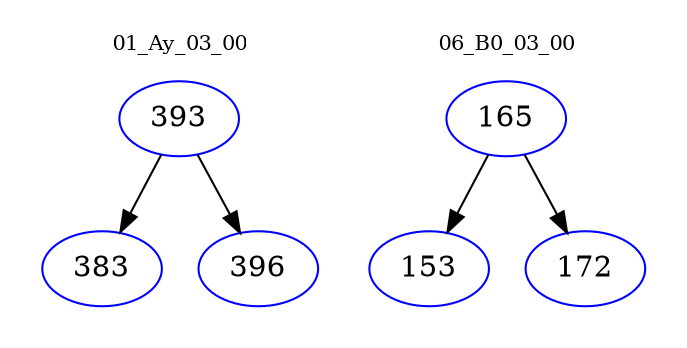 digraph{
subgraph cluster_0 {
color = white
label = "01_Ay_03_00";
fontsize=10;
T0_393 [label="393", color="blue"]
T0_393 -> T0_383 [color="black"]
T0_383 [label="383", color="blue"]
T0_393 -> T0_396 [color="black"]
T0_396 [label="396", color="blue"]
}
subgraph cluster_1 {
color = white
label = "06_B0_03_00";
fontsize=10;
T1_165 [label="165", color="blue"]
T1_165 -> T1_153 [color="black"]
T1_153 [label="153", color="blue"]
T1_165 -> T1_172 [color="black"]
T1_172 [label="172", color="blue"]
}
}
